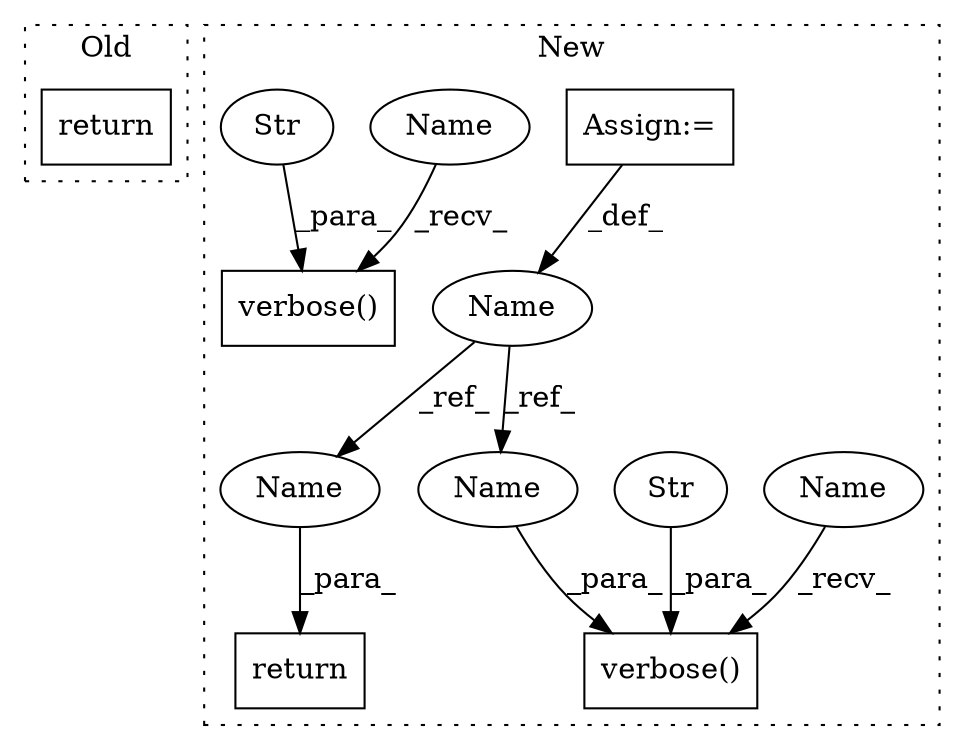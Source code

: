 digraph G {
subgraph cluster0 {
1 [label="return" a="93" s="12649" l="7" shape="box"];
label = "Old";
style="dotted";
}
subgraph cluster1 {
2 [label="verbose()" a="75" s="13563,13677" l="19,1" shape="box"];
3 [label="Str" a="66" s="13582" l="42" shape="ellipse"];
4 [label="Name" a="87" s="13449" l="6" shape="ellipse"];
5 [label="return" a="93" s="13683" l="7" shape="box"];
6 [label="Assign:=" a="68" s="13455" l="3" shape="box"];
7 [label="verbose()" a="75" s="13330,13443" l="19,1" shape="box"];
8 [label="Str" a="66" s="13349" l="49" shape="ellipse"];
9 [label="Name" a="87" s="13690" l="6" shape="ellipse"];
10 [label="Name" a="87" s="13671" l="6" shape="ellipse"];
11 [label="Name" a="87" s="13330" l="10" shape="ellipse"];
12 [label="Name" a="87" s="13563" l="10" shape="ellipse"];
label = "New";
style="dotted";
}
3 -> 2 [label="_para_"];
4 -> 9 [label="_ref_"];
4 -> 10 [label="_ref_"];
6 -> 4 [label="_def_"];
8 -> 7 [label="_para_"];
9 -> 5 [label="_para_"];
10 -> 2 [label="_para_"];
11 -> 7 [label="_recv_"];
12 -> 2 [label="_recv_"];
}